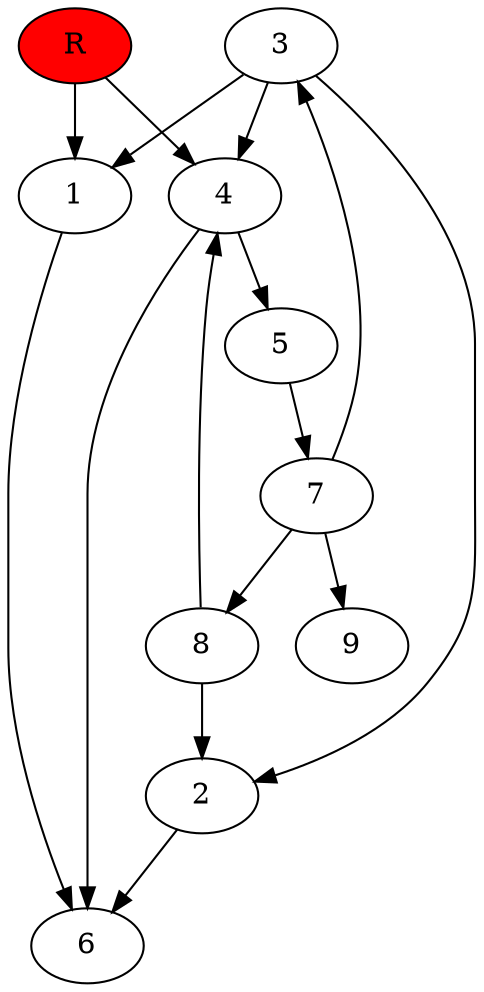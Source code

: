 digraph prb26172 {
	1
	2
	3
	4
	5
	6
	7
	8
	R [fillcolor="#ff0000" style=filled]
	1 -> 6
	2 -> 6
	3 -> 1
	3 -> 2
	3 -> 4
	4 -> 5
	4 -> 6
	5 -> 7
	7 -> 3
	7 -> 8
	7 -> 9
	8 -> 2
	8 -> 4
	R -> 1
	R -> 4
}
